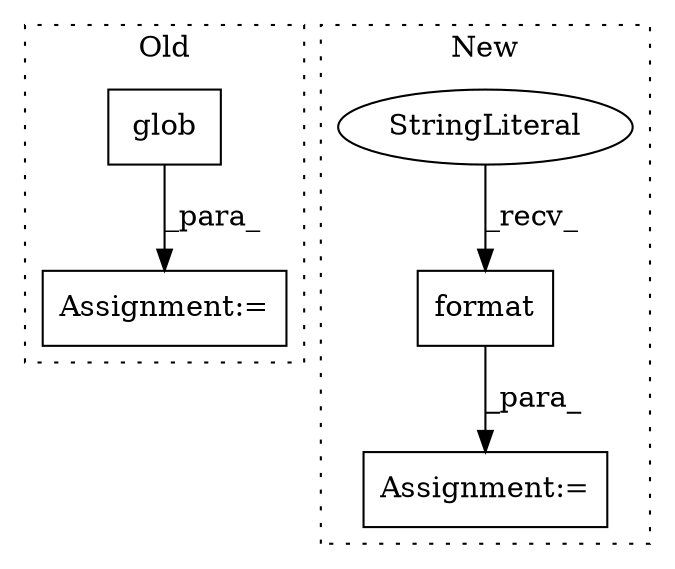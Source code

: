 digraph G {
subgraph cluster0 {
1 [label="glob" a="32" s="4913,4925" l="5,1" shape="box"];
4 [label="Assignment:=" a="7" s="4874" l="1" shape="box"];
label = "Old";
style="dotted";
}
subgraph cluster1 {
2 [label="format" a="32" s="5176,5186" l="7,1" shape="box"];
3 [label="StringLiteral" a="45" s="5169" l="6" shape="ellipse"];
5 [label="Assignment:=" a="7" s="5149" l="48" shape="box"];
label = "New";
style="dotted";
}
1 -> 4 [label="_para_"];
2 -> 5 [label="_para_"];
3 -> 2 [label="_recv_"];
}